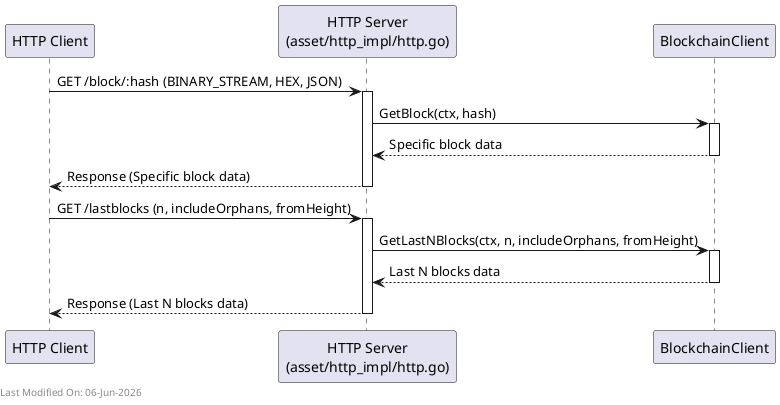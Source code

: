 @startuml
participant "HTTP Client" as Client
participant "HTTP Server\n(asset/http_impl/http.go)" as HTTPServer
participant "BlockchainClient" as Blockchain

' Specific block by hash request
Client -> HTTPServer : GET /block/:hash (BINARY_STREAM, HEX, JSON)
activate HTTPServer
HTTPServer -> Blockchain : GetBlock(ctx, hash)
activate Blockchain
Blockchain --> HTTPServer : Specific block data
deactivate Blockchain
HTTPServer --> Client : Response (Specific block data)
deactivate HTTPServer

' Last N blocks request
Client -> HTTPServer : GET /lastblocks (n, includeOrphans, fromHeight)
activate HTTPServer
HTTPServer -> Blockchain : GetLastNBlocks(ctx, n, includeOrphans, fromHeight)
activate Blockchain
Blockchain --> HTTPServer : Last N blocks data
deactivate Blockchain
HTTPServer --> Client : Response (Last N blocks data)
deactivate HTTPServer

left footer Last Modified On: %date("dd-MMM-yyyy")

@enduml
